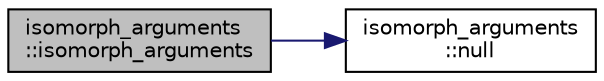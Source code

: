 digraph "isomorph_arguments::isomorph_arguments"
{
  edge [fontname="Helvetica",fontsize="10",labelfontname="Helvetica",labelfontsize="10"];
  node [fontname="Helvetica",fontsize="10",shape=record];
  rankdir="LR";
  Node0 [label="isomorph_arguments\l::isomorph_arguments",height=0.2,width=0.4,color="black", fillcolor="grey75", style="filled", fontcolor="black"];
  Node0 -> Node1 [color="midnightblue",fontsize="10",style="solid",fontname="Helvetica"];
  Node1 [label="isomorph_arguments\l::null",height=0.2,width=0.4,color="black", fillcolor="white", style="filled",URL="$d5/de4/classisomorph__arguments.html#afa55a961ada1e13cb3b9a2e9fb035050"];
}
